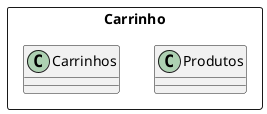 @startuml carrinho
package Carrinho <<rectangle>> {
  class Produtos
  class Carrinhos
  

}
@enduml